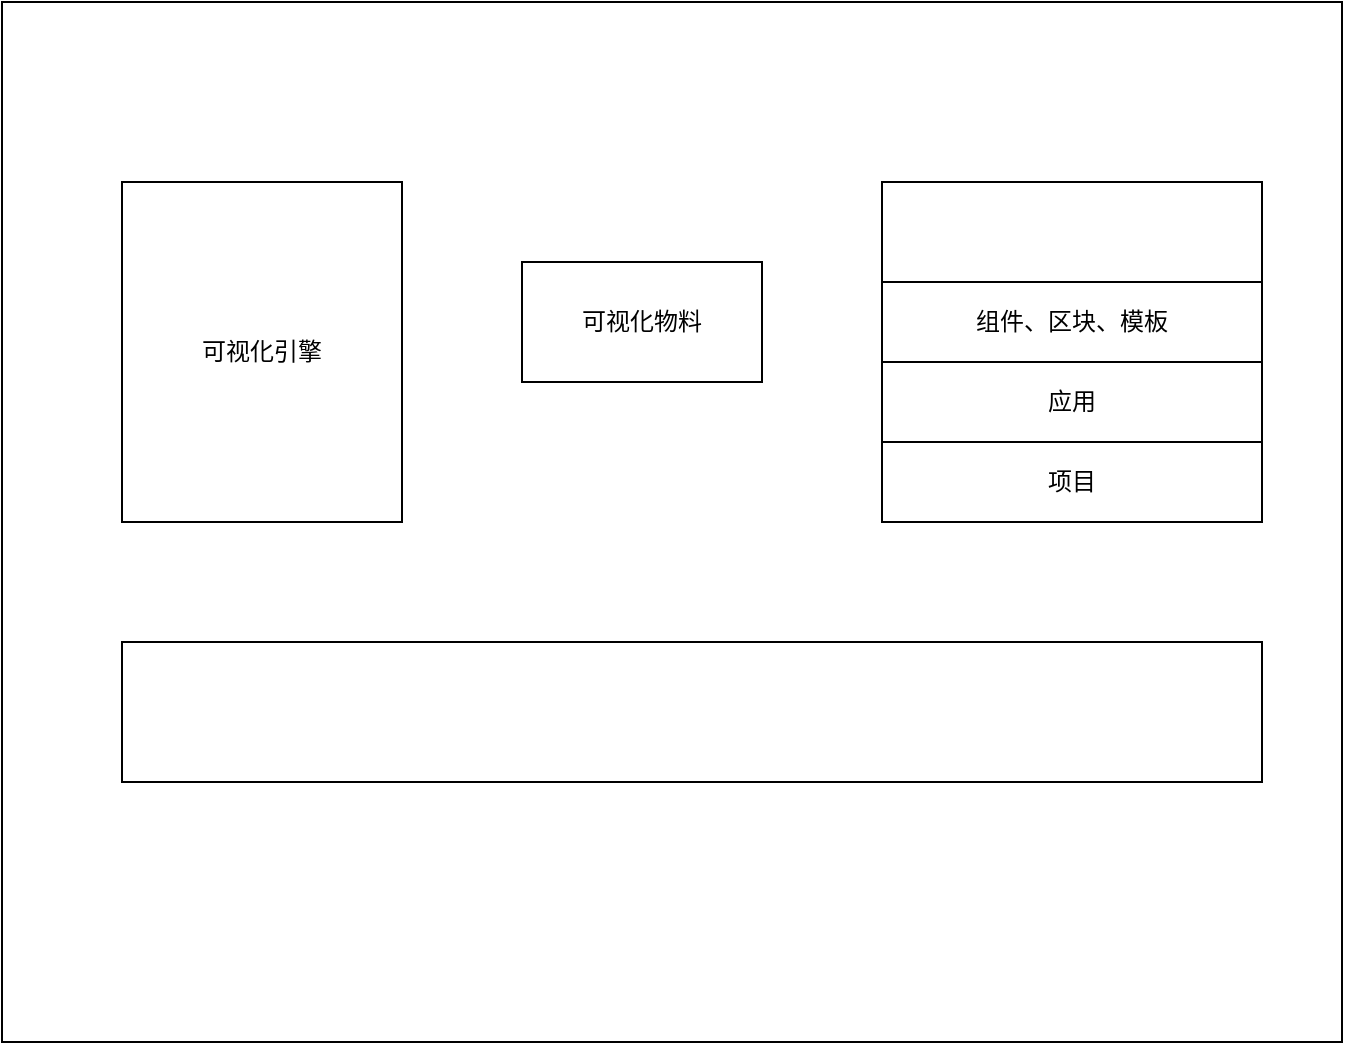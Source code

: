 <mxfile version="24.0.1" type="github">
  <diagram name="第 1 页" id="lzQdF8w5wXEc82dC6Tg3">
    <mxGraphModel dx="1434" dy="790" grid="1" gridSize="10" guides="1" tooltips="1" connect="1" arrows="1" fold="1" page="1" pageScale="1" pageWidth="827" pageHeight="1169" math="0" shadow="0">
      <root>
        <mxCell id="0" />
        <mxCell id="1" parent="0" />
        <mxCell id="aP5eUWCv9s_JMIvqQCnQ-1" value="" style="rounded=0;whiteSpace=wrap;html=1;fillColor=none;" vertex="1" parent="1">
          <mxGeometry x="80" y="80" width="670" height="520" as="geometry" />
        </mxCell>
        <mxCell id="aP5eUWCv9s_JMIvqQCnQ-2" value="" style="rounded=0;whiteSpace=wrap;html=1;" vertex="1" parent="1">
          <mxGeometry x="520" y="170" width="190" height="170" as="geometry" />
        </mxCell>
        <mxCell id="aP5eUWCv9s_JMIvqQCnQ-3" value="可视化物料" style="rounded=0;whiteSpace=wrap;html=1;" vertex="1" parent="1">
          <mxGeometry x="340" y="210" width="120" height="60" as="geometry" />
        </mxCell>
        <mxCell id="aP5eUWCv9s_JMIvqQCnQ-4" value="应用" style="rounded=0;whiteSpace=wrap;html=1;" vertex="1" parent="1">
          <mxGeometry x="520" y="260" width="190" height="40" as="geometry" />
        </mxCell>
        <mxCell id="aP5eUWCv9s_JMIvqQCnQ-5" value="项目" style="rounded=0;whiteSpace=wrap;html=1;" vertex="1" parent="1">
          <mxGeometry x="520" y="300" width="190" height="40" as="geometry" />
        </mxCell>
        <mxCell id="aP5eUWCv9s_JMIvqQCnQ-6" value="组件、区块、模板" style="rounded=0;whiteSpace=wrap;html=1;" vertex="1" parent="1">
          <mxGeometry x="520" y="220" width="190" height="40" as="geometry" />
        </mxCell>
        <mxCell id="aP5eUWCv9s_JMIvqQCnQ-8" value="可视化引擎" style="rounded=0;whiteSpace=wrap;html=1;" vertex="1" parent="1">
          <mxGeometry x="140" y="170" width="140" height="170" as="geometry" />
        </mxCell>
        <mxCell id="aP5eUWCv9s_JMIvqQCnQ-9" value="" style="rounded=0;whiteSpace=wrap;html=1;" vertex="1" parent="1">
          <mxGeometry x="140" y="400" width="570" height="70" as="geometry" />
        </mxCell>
      </root>
    </mxGraphModel>
  </diagram>
</mxfile>
